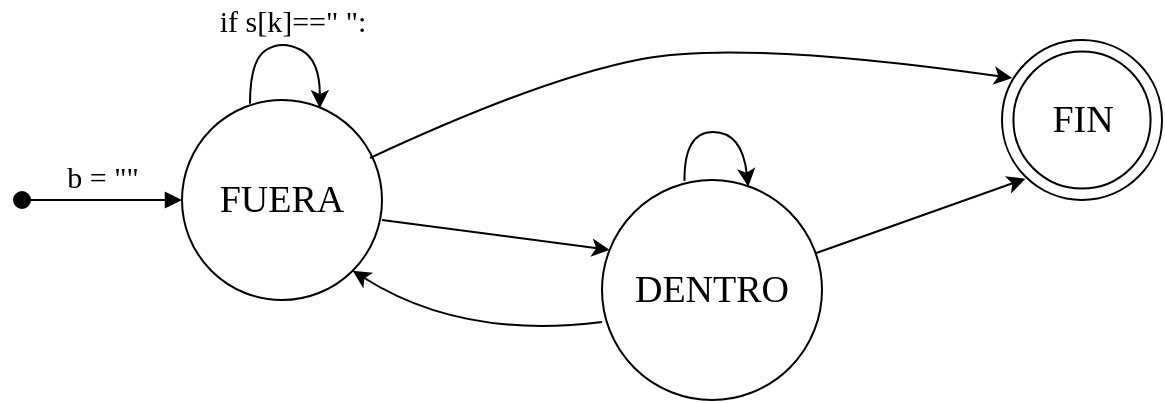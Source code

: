 <mxfile version="13.7.5" type="github">
  <diagram id="h58Jj5s2J0POtgTycYsI" name="Diagrama1">
    <mxGraphModel dx="1021" dy="567" grid="1" gridSize="10" guides="1" tooltips="1" connect="1" arrows="1" fold="1" page="1" pageScale="1" pageWidth="827" pageHeight="1169" math="0" shadow="0">
      <root>
        <mxCell id="0" />
        <mxCell id="1" parent="0" />
        <mxCell id="7tnjgmOPYtsf6LkZhkIZ-3" value="&lt;font style=&quot;font-size: 15px&quot; face=&quot;Times New Roman&quot;&gt;b = &quot;&quot;&lt;/font&gt;" style="html=1;verticalAlign=bottom;startArrow=oval;startFill=1;endArrow=block;startSize=8;" edge="1" parent="1">
          <mxGeometry width="60" relative="1" as="geometry">
            <mxPoint x="50" y="320" as="sourcePoint" />
            <mxPoint x="130" y="320" as="targetPoint" />
            <Array as="points" />
            <mxPoint as="offset" />
          </mxGeometry>
        </mxCell>
        <mxCell id="7tnjgmOPYtsf6LkZhkIZ-4" value="&lt;font style=&quot;font-size: 19px&quot; face=&quot;Times New Roman&quot;&gt;FUERA&lt;/font&gt;" style="ellipse;whiteSpace=wrap;html=1;aspect=fixed;fontColor=#000000;" vertex="1" parent="1">
          <mxGeometry x="130" y="270" width="100" height="100" as="geometry" />
        </mxCell>
        <mxCell id="7tnjgmOPYtsf6LkZhkIZ-9" value="" style="curved=1;endArrow=classic;html=1;fontColor=#000000;exitX=0.34;exitY=0.019;exitDx=0;exitDy=0;exitPerimeter=0;entryX=0.689;entryY=0.041;entryDx=0;entryDy=0;entryPerimeter=0;" edge="1" parent="1" source="7tnjgmOPYtsf6LkZhkIZ-4" target="7tnjgmOPYtsf6LkZhkIZ-4">
          <mxGeometry width="50" height="50" relative="1" as="geometry">
            <mxPoint x="210" y="230" as="sourcePoint" />
            <mxPoint x="210" y="210" as="targetPoint" />
            <Array as="points">
              <mxPoint x="164" y="250" />
              <mxPoint x="180" y="240" />
              <mxPoint x="199" y="250" />
            </Array>
          </mxGeometry>
        </mxCell>
        <mxCell id="7tnjgmOPYtsf6LkZhkIZ-10" value="&lt;font face=&quot;Times New Roman&quot; style=&quot;font-size: 15px&quot;&gt;if s[k]==&quot; &quot;:&lt;/font&gt;" style="text;html=1;align=center;verticalAlign=middle;resizable=0;points=[];autosize=1;fontColor=#000000;" vertex="1" parent="1">
          <mxGeometry x="140" y="220" width="90" height="20" as="geometry" />
        </mxCell>
        <mxCell id="7tnjgmOPYtsf6LkZhkIZ-11" value="&lt;font face=&quot;Times New Roman&quot; style=&quot;font-size: 19px&quot;&gt;DENTRO&lt;/font&gt;" style="ellipse;whiteSpace=wrap;html=1;aspect=fixed;fontColor=#000000;" vertex="1" parent="1">
          <mxGeometry x="340" y="310" width="110" height="110" as="geometry" />
        </mxCell>
        <mxCell id="7tnjgmOPYtsf6LkZhkIZ-12" value="" style="verticalLabelPosition=bottom;verticalAlign=top;html=1;shape=mxgraph.basic.donut;dx=5.71;fontColor=#000000;" vertex="1" parent="1">
          <mxGeometry x="540" y="240" width="80" height="80" as="geometry" />
        </mxCell>
        <mxCell id="7tnjgmOPYtsf6LkZhkIZ-13" value="&lt;font face=&quot;Times New Roman&quot; style=&quot;font-size: 19px&quot;&gt;FIN&lt;/font&gt;" style="text;html=1;align=center;verticalAlign=middle;resizable=0;points=[];autosize=1;fontColor=#000000;" vertex="1" parent="1">
          <mxGeometry x="555" y="270" width="50" height="20" as="geometry" />
        </mxCell>
        <mxCell id="7tnjgmOPYtsf6LkZhkIZ-14" value="" style="endArrow=classic;html=1;fontColor=#000000;entryX=0.036;entryY=0.318;entryDx=0;entryDy=0;entryPerimeter=0;" edge="1" parent="1" target="7tnjgmOPYtsf6LkZhkIZ-11">
          <mxGeometry width="50" height="50" relative="1" as="geometry">
            <mxPoint x="230" y="330" as="sourcePoint" />
            <mxPoint x="430" y="300" as="targetPoint" />
          </mxGeometry>
        </mxCell>
        <mxCell id="7tnjgmOPYtsf6LkZhkIZ-15" value="" style="curved=1;endArrow=classic;html=1;fontColor=#000000;entryX=0.063;entryY=0.238;entryDx=0;entryDy=0;entryPerimeter=0;exitX=0.94;exitY=0.29;exitDx=0;exitDy=0;exitPerimeter=0;" edge="1" parent="1" source="7tnjgmOPYtsf6LkZhkIZ-4" target="7tnjgmOPYtsf6LkZhkIZ-12">
          <mxGeometry width="50" height="50" relative="1" as="geometry">
            <mxPoint x="260" y="300" as="sourcePoint" />
            <mxPoint x="430" y="300" as="targetPoint" />
            <Array as="points">
              <mxPoint x="310" y="259" />
              <mxPoint x="410" y="240" />
            </Array>
          </mxGeometry>
        </mxCell>
        <mxCell id="7tnjgmOPYtsf6LkZhkIZ-16" value="" style="curved=1;endArrow=classic;html=1;fontColor=#000000;entryX=1;entryY=1;entryDx=0;entryDy=0;exitX=0;exitY=0.645;exitDx=0;exitDy=0;exitPerimeter=0;" edge="1" parent="1" source="7tnjgmOPYtsf6LkZhkIZ-11" target="7tnjgmOPYtsf6LkZhkIZ-4">
          <mxGeometry width="50" height="50" relative="1" as="geometry">
            <mxPoint x="320" y="410" as="sourcePoint" />
            <mxPoint x="290" y="380" as="targetPoint" />
            <Array as="points">
              <mxPoint x="270" y="390" />
            </Array>
          </mxGeometry>
        </mxCell>
        <mxCell id="7tnjgmOPYtsf6LkZhkIZ-17" value="" style="curved=1;endArrow=classic;html=1;fontColor=#000000;entryX=0.665;entryY=0.03;entryDx=0;entryDy=0;entryPerimeter=0;exitX=0.375;exitY=0.004;exitDx=0;exitDy=0;exitPerimeter=0;" edge="1" parent="1" source="7tnjgmOPYtsf6LkZhkIZ-11" target="7tnjgmOPYtsf6LkZhkIZ-11">
          <mxGeometry width="50" height="50" relative="1" as="geometry">
            <mxPoint x="377.5" y="307.8" as="sourcePoint" />
            <mxPoint x="412.4" y="310" as="targetPoint" />
            <Array as="points">
              <mxPoint x="381" y="286" />
              <mxPoint x="410" y="286" />
            </Array>
          </mxGeometry>
        </mxCell>
        <mxCell id="7tnjgmOPYtsf6LkZhkIZ-18" value="" style="endArrow=classic;html=1;fontColor=#000000;entryX=0.146;entryY=0.867;entryDx=0;entryDy=0;entryPerimeter=0;" edge="1" parent="1" source="7tnjgmOPYtsf6LkZhkIZ-11" target="7tnjgmOPYtsf6LkZhkIZ-12">
          <mxGeometry width="50" height="50" relative="1" as="geometry">
            <mxPoint x="490" y="370" as="sourcePoint" />
            <mxPoint x="540" y="320" as="targetPoint" />
          </mxGeometry>
        </mxCell>
      </root>
    </mxGraphModel>
  </diagram>
</mxfile>
